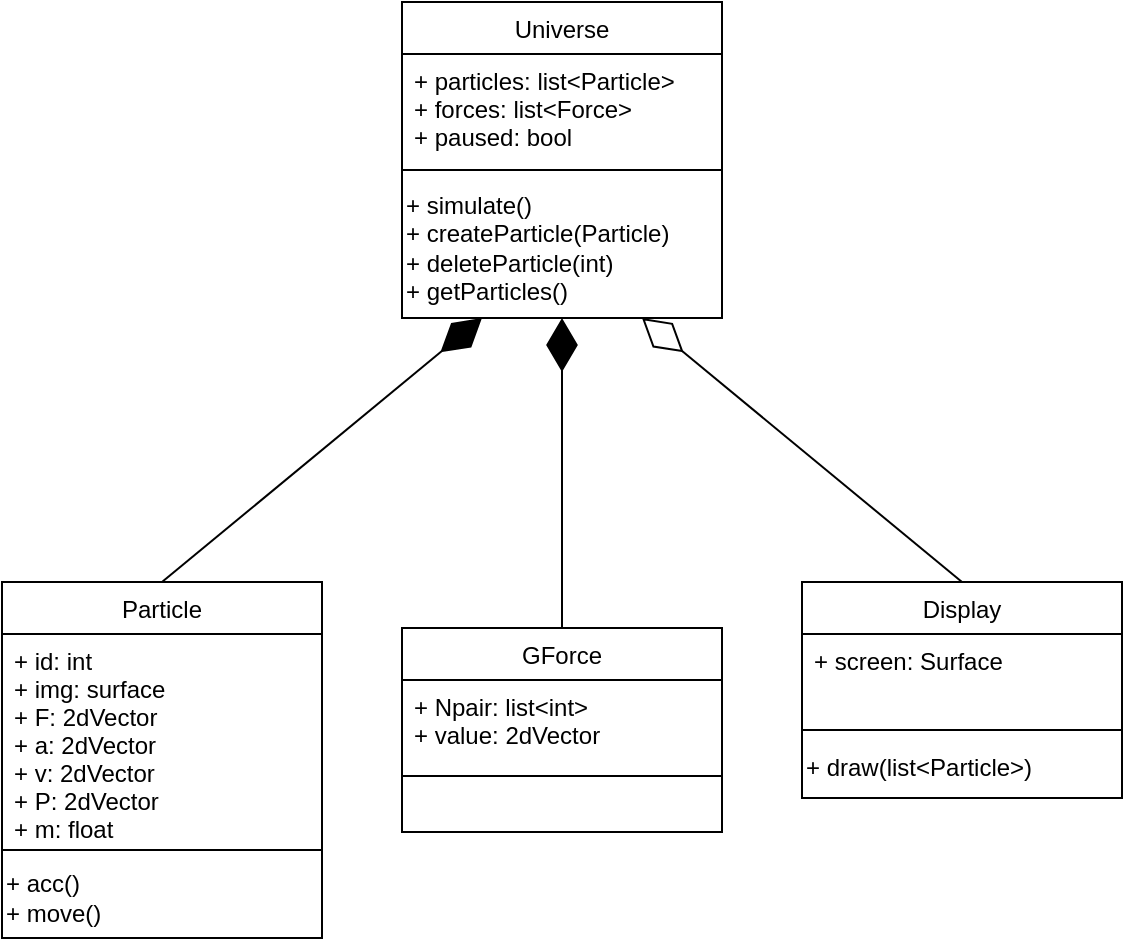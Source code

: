 <mxfile version="27.2.0">
  <diagram id="C5RBs43oDa-KdzZeNtuy" name="Page-1">
    <mxGraphModel dx="1281" dy="722" grid="1" gridSize="10" guides="1" tooltips="1" connect="1" arrows="1" fold="1" page="1" pageScale="1" pageWidth="827" pageHeight="1169" math="0" shadow="0">
      <root>
        <mxCell id="WIyWlLk6GJQsqaUBKTNV-0" />
        <mxCell id="WIyWlLk6GJQsqaUBKTNV-1" parent="WIyWlLk6GJQsqaUBKTNV-0" />
        <mxCell id="zkfFHV4jXpPFQw0GAbJ--6" value="Universe" style="swimlane;fontStyle=0;align=center;verticalAlign=top;childLayout=stackLayout;horizontal=1;startSize=26;horizontalStack=0;resizeParent=1;resizeLast=0;collapsible=1;marginBottom=0;rounded=0;shadow=0;strokeWidth=1;" parent="WIyWlLk6GJQsqaUBKTNV-1" vertex="1">
          <mxGeometry x="360" y="30" width="160" height="158" as="geometry">
            <mxRectangle x="130" y="380" width="160" height="26" as="alternateBounds" />
          </mxGeometry>
        </mxCell>
        <mxCell id="zkfFHV4jXpPFQw0GAbJ--8" value="+ particles: list&lt;Particle&gt;&#xa;+ forces: list&lt;Force&gt;&#xa;+ paused: bool" style="text;align=left;verticalAlign=top;spacingLeft=4;spacingRight=4;overflow=hidden;rotatable=0;points=[[0,0.5],[1,0.5]];portConstraint=eastwest;rounded=0;shadow=0;html=0;" parent="zkfFHV4jXpPFQw0GAbJ--6" vertex="1">
          <mxGeometry y="26" width="160" height="54" as="geometry" />
        </mxCell>
        <mxCell id="zkfFHV4jXpPFQw0GAbJ--9" value="" style="line;html=1;strokeWidth=1;align=left;verticalAlign=middle;spacingTop=-1;spacingLeft=3;spacingRight=3;rotatable=0;labelPosition=right;points=[];portConstraint=eastwest;" parent="zkfFHV4jXpPFQw0GAbJ--6" vertex="1">
          <mxGeometry y="80" width="160" height="8" as="geometry" />
        </mxCell>
        <mxCell id="9Jwka3zG6cVr0nKgUA1w-24" value="+ simulate()&lt;div&gt;+ createParticle(Particle)&lt;/div&gt;&lt;div&gt;+ deleteParticle(int)&lt;/div&gt;&lt;div&gt;+ getParticles()&lt;/div&gt;" style="text;html=1;align=left;verticalAlign=middle;resizable=0;points=[];autosize=1;strokeColor=none;fillColor=none;" parent="zkfFHV4jXpPFQw0GAbJ--6" vertex="1">
          <mxGeometry y="88" width="160" height="70" as="geometry" />
        </mxCell>
        <mxCell id="9Jwka3zG6cVr0nKgUA1w-1" value="Particle" style="swimlane;fontStyle=0;align=center;verticalAlign=top;childLayout=stackLayout;horizontal=1;startSize=26;horizontalStack=0;resizeParent=1;resizeLast=0;collapsible=1;marginBottom=0;rounded=0;shadow=0;strokeWidth=1;" parent="WIyWlLk6GJQsqaUBKTNV-1" vertex="1">
          <mxGeometry x="160" y="320" width="160" height="178" as="geometry">
            <mxRectangle x="130" y="380" width="160" height="26" as="alternateBounds" />
          </mxGeometry>
        </mxCell>
        <mxCell id="9Jwka3zG6cVr0nKgUA1w-2" value="+ id: int&#xa;+ img: surface&#xa;+ F: 2dVector&#xa;+ a: 2dVector&#xa;+ v: 2dVector&#xa;+ P: 2dVector&#xa;+ m: float" style="text;align=left;verticalAlign=top;spacingLeft=4;spacingRight=4;overflow=hidden;rotatable=0;points=[[0,0.5],[1,0.5]];portConstraint=eastwest;rounded=0;shadow=0;html=0;" parent="9Jwka3zG6cVr0nKgUA1w-1" vertex="1">
          <mxGeometry y="26" width="160" height="104" as="geometry" />
        </mxCell>
        <mxCell id="9Jwka3zG6cVr0nKgUA1w-3" value="" style="line;html=1;strokeWidth=1;align=left;verticalAlign=middle;spacingTop=-1;spacingLeft=3;spacingRight=3;rotatable=0;labelPosition=right;points=[];portConstraint=eastwest;" parent="9Jwka3zG6cVr0nKgUA1w-1" vertex="1">
          <mxGeometry y="130" width="160" height="8" as="geometry" />
        </mxCell>
        <mxCell id="9Jwka3zG6cVr0nKgUA1w-23" value="+ acc()&lt;div&gt;+ move()&amp;nbsp;&lt;/div&gt;" style="text;html=1;align=left;verticalAlign=middle;resizable=0;points=[];autosize=1;strokeColor=none;fillColor=none;" parent="9Jwka3zG6cVr0nKgUA1w-1" vertex="1">
          <mxGeometry y="138" width="160" height="40" as="geometry" />
        </mxCell>
        <mxCell id="9Jwka3zG6cVr0nKgUA1w-4" value="Display" style="swimlane;fontStyle=0;align=center;verticalAlign=top;childLayout=stackLayout;horizontal=1;startSize=26;horizontalStack=0;resizeParent=1;resizeLast=0;collapsible=1;marginBottom=0;rounded=0;shadow=0;strokeWidth=1;" parent="WIyWlLk6GJQsqaUBKTNV-1" vertex="1">
          <mxGeometry x="560" y="320" width="160" height="108" as="geometry">
            <mxRectangle x="130" y="380" width="160" height="26" as="alternateBounds" />
          </mxGeometry>
        </mxCell>
        <mxCell id="9Jwka3zG6cVr0nKgUA1w-5" value="+ screen: Surface" style="text;align=left;verticalAlign=top;spacingLeft=4;spacingRight=4;overflow=hidden;rotatable=0;points=[[0,0.5],[1,0.5]];portConstraint=eastwest;rounded=0;shadow=0;html=0;" parent="9Jwka3zG6cVr0nKgUA1w-4" vertex="1">
          <mxGeometry y="26" width="160" height="44" as="geometry" />
        </mxCell>
        <mxCell id="9Jwka3zG6cVr0nKgUA1w-6" value="" style="line;html=1;strokeWidth=1;align=left;verticalAlign=middle;spacingTop=-1;spacingLeft=3;spacingRight=3;rotatable=0;labelPosition=right;points=[];portConstraint=eastwest;" parent="9Jwka3zG6cVr0nKgUA1w-4" vertex="1">
          <mxGeometry y="70" width="160" height="8" as="geometry" />
        </mxCell>
        <mxCell id="9Jwka3zG6cVr0nKgUA1w-25" value="+ draw(list&amp;lt;Particle&amp;gt;)" style="text;html=1;align=left;verticalAlign=middle;resizable=0;points=[];autosize=1;strokeColor=none;fillColor=none;" parent="9Jwka3zG6cVr0nKgUA1w-4" vertex="1">
          <mxGeometry y="78" width="160" height="30" as="geometry" />
        </mxCell>
        <mxCell id="9Jwka3zG6cVr0nKgUA1w-11" value="" style="endArrow=diamondThin;endFill=1;endSize=24;html=1;rounded=0;entryX=0.25;entryY=1;entryDx=0;entryDy=0;exitX=0.5;exitY=0;exitDx=0;exitDy=0;" parent="WIyWlLk6GJQsqaUBKTNV-1" source="9Jwka3zG6cVr0nKgUA1w-1" target="zkfFHV4jXpPFQw0GAbJ--6" edge="1">
          <mxGeometry width="160" relative="1" as="geometry">
            <mxPoint x="391" y="268" as="sourcePoint" />
            <mxPoint x="450" y="188" as="targetPoint" />
          </mxGeometry>
        </mxCell>
        <mxCell id="9Jwka3zG6cVr0nKgUA1w-12" value="" style="endArrow=diamondThin;endFill=0;endSize=24;html=1;rounded=0;entryX=0.75;entryY=1;entryDx=0;entryDy=0;exitX=0.5;exitY=0;exitDx=0;exitDy=0;" parent="WIyWlLk6GJQsqaUBKTNV-1" source="9Jwka3zG6cVr0nKgUA1w-4" target="zkfFHV4jXpPFQw0GAbJ--6" edge="1">
          <mxGeometry width="160" relative="1" as="geometry">
            <mxPoint x="580" y="200" as="sourcePoint" />
            <mxPoint x="500" y="158" as="targetPoint" />
          </mxGeometry>
        </mxCell>
        <mxCell id="9Jwka3zG6cVr0nKgUA1w-14" value="&lt;span style=&quot;font-weight: normal;&quot;&gt;GForce&lt;/span&gt;" style="swimlane;fontStyle=1;align=center;verticalAlign=top;childLayout=stackLayout;horizontal=1;startSize=26;horizontalStack=0;resizeParent=1;resizeParentMax=0;resizeLast=0;collapsible=1;marginBottom=0;whiteSpace=wrap;html=1;" parent="WIyWlLk6GJQsqaUBKTNV-1" vertex="1">
          <mxGeometry x="360" y="343" width="160" height="102" as="geometry" />
        </mxCell>
        <mxCell id="9Jwka3zG6cVr0nKgUA1w-15" value="+ Npair: list&amp;lt;int&amp;gt;&lt;div&gt;+ value: 2dVector&lt;/div&gt;" style="text;strokeColor=none;fillColor=none;align=left;verticalAlign=top;spacingLeft=4;spacingRight=4;overflow=hidden;rotatable=0;points=[[0,0.5],[1,0.5]];portConstraint=eastwest;whiteSpace=wrap;html=1;" parent="9Jwka3zG6cVr0nKgUA1w-14" vertex="1">
          <mxGeometry y="26" width="160" height="44" as="geometry" />
        </mxCell>
        <mxCell id="9Jwka3zG6cVr0nKgUA1w-16" value="" style="line;strokeWidth=1;fillColor=none;align=left;verticalAlign=middle;spacingTop=-1;spacingLeft=3;spacingRight=3;rotatable=0;labelPosition=right;points=[];portConstraint=eastwest;strokeColor=inherit;" parent="9Jwka3zG6cVr0nKgUA1w-14" vertex="1">
          <mxGeometry y="70" width="160" height="8" as="geometry" />
        </mxCell>
        <mxCell id="9Jwka3zG6cVr0nKgUA1w-17" value="&lt;br&gt;&lt;div&gt;&lt;br&gt;&lt;/div&gt;" style="text;strokeColor=none;fillColor=none;align=left;verticalAlign=top;spacingLeft=4;spacingRight=4;overflow=hidden;rotatable=0;points=[[0,0.5],[1,0.5]];portConstraint=eastwest;whiteSpace=wrap;html=1;" parent="9Jwka3zG6cVr0nKgUA1w-14" vertex="1">
          <mxGeometry y="78" width="160" height="24" as="geometry" />
        </mxCell>
        <mxCell id="9Jwka3zG6cVr0nKgUA1w-19" value="" style="endArrow=diamondThin;endFill=1;endSize=24;html=1;rounded=0;entryX=0.5;entryY=1;entryDx=0;entryDy=0;exitX=0.5;exitY=0;exitDx=0;exitDy=0;" parent="WIyWlLk6GJQsqaUBKTNV-1" source="9Jwka3zG6cVr0nKgUA1w-14" target="zkfFHV4jXpPFQw0GAbJ--6" edge="1">
          <mxGeometry width="160" relative="1" as="geometry">
            <mxPoint x="470" y="330" as="sourcePoint" />
            <mxPoint x="490" y="350" as="targetPoint" />
          </mxGeometry>
        </mxCell>
      </root>
    </mxGraphModel>
  </diagram>
</mxfile>
